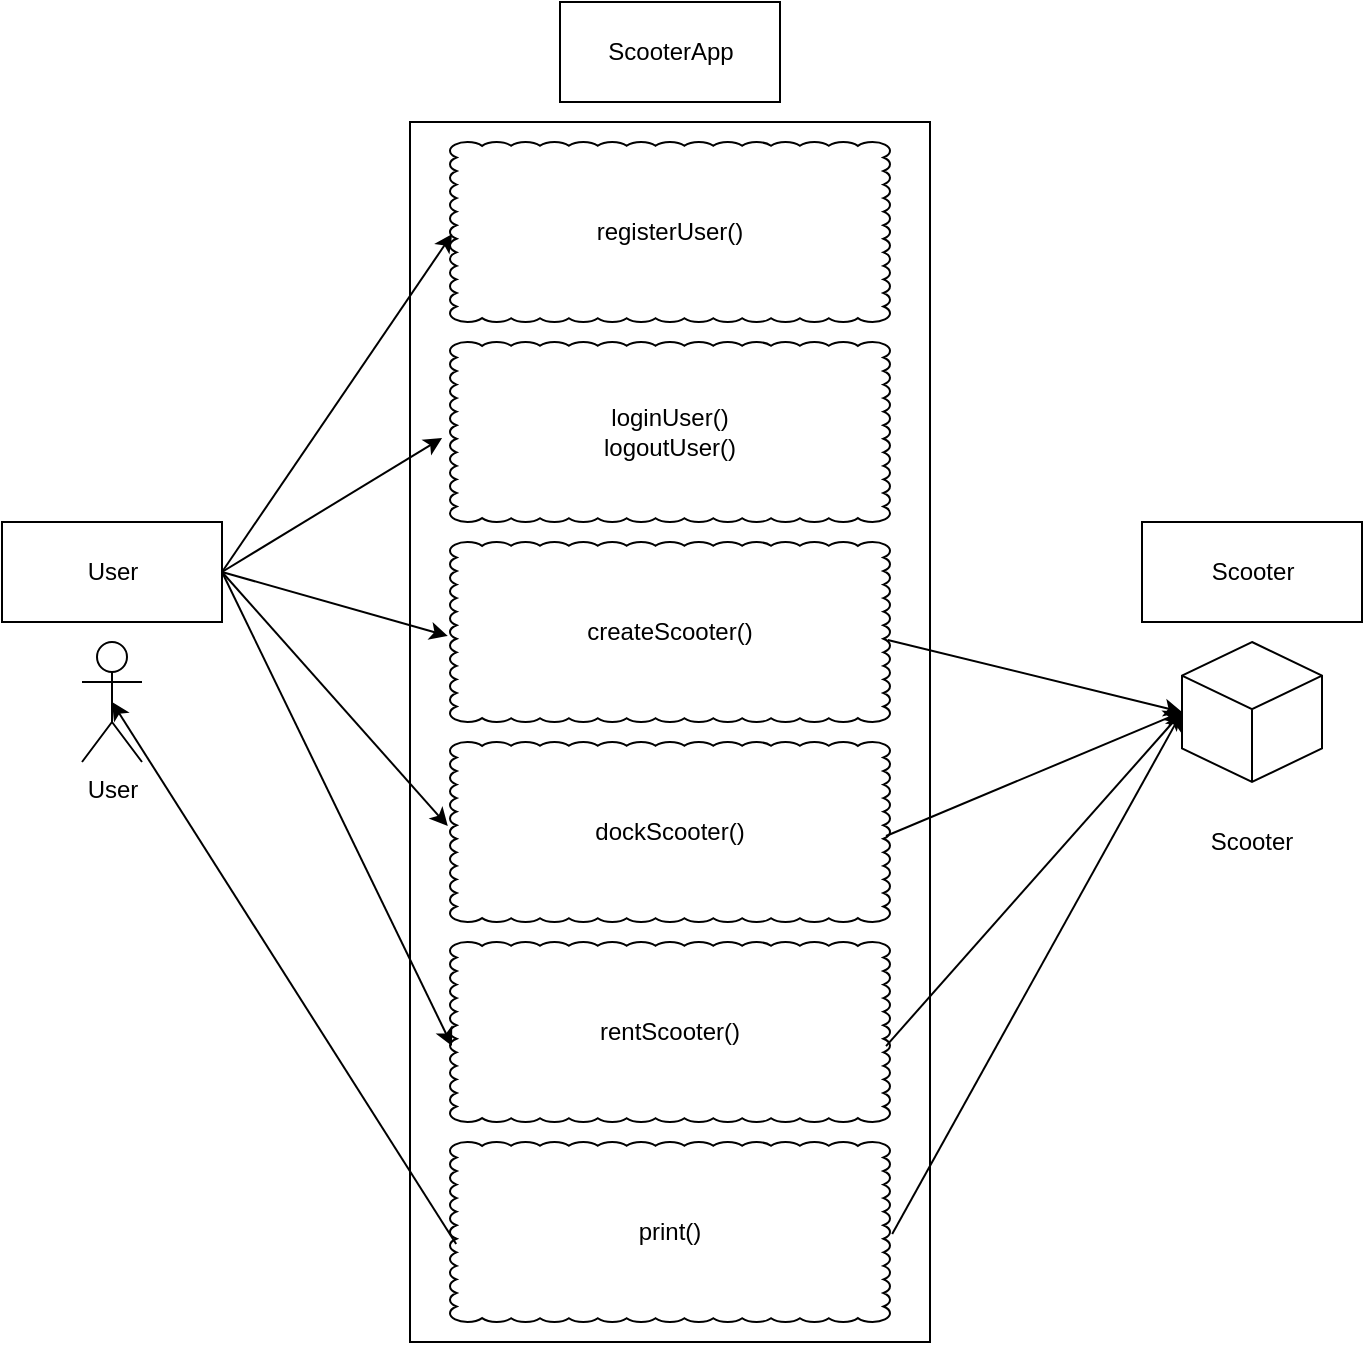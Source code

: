 <mxfile version="20.8.16" type="device"><diagram name="Page-1" id="nYzdnuNITMGGx_2aK6eW"><mxGraphModel dx="1178" dy="798" grid="1" gridSize="10" guides="1" tooltips="1" connect="1" arrows="1" fold="1" page="1" pageScale="1" pageWidth="827" pageHeight="1169" math="0" shadow="0"><root><mxCell id="0"/><mxCell id="1" parent="0"/><mxCell id="XkkkMk_0aL_hgyM2Kvqi-2" value="Scooter" style="html=1;" vertex="1" parent="1"><mxGeometry x="650" y="320" width="110" height="50" as="geometry"/></mxCell><mxCell id="XkkkMk_0aL_hgyM2Kvqi-3" value="ScooterApp" style="html=1;" vertex="1" parent="1"><mxGeometry x="359" y="60" width="110" height="50" as="geometry"/></mxCell><mxCell id="XkkkMk_0aL_hgyM2Kvqi-4" value="User" style="html=1;" vertex="1" parent="1"><mxGeometry x="80" y="320" width="110" height="50" as="geometry"/></mxCell><mxCell id="XkkkMk_0aL_hgyM2Kvqi-5" value="User" style="shape=umlActor;verticalLabelPosition=bottom;verticalAlign=top;html=1;outlineConnect=0;" vertex="1" parent="1"><mxGeometry x="120" y="380" width="30" height="60" as="geometry"/></mxCell><mxCell id="XkkkMk_0aL_hgyM2Kvqi-7" value="&lt;br&gt;&lt;br&gt;&lt;br&gt;&lt;br&gt;&lt;br&gt;&lt;br&gt;&lt;br&gt;&lt;br&gt;&lt;br&gt;Scooter" style="html=1;whiteSpace=wrap;shape=isoCube2;backgroundOutline=1;isoAngle=15;" vertex="1" parent="1"><mxGeometry x="670" y="380" width="70" height="70" as="geometry"/></mxCell><mxCell id="XkkkMk_0aL_hgyM2Kvqi-8" value="" style="verticalLabelPosition=bottom;verticalAlign=top;html=1;shape=mxgraph.basic.rect;fillColor2=none;strokeWidth=1;size=20;indent=5;" vertex="1" parent="1"><mxGeometry x="284" y="120" width="260" height="610" as="geometry"/></mxCell><mxCell id="XkkkMk_0aL_hgyM2Kvqi-10" value="registerUser()" style="whiteSpace=wrap;html=1;shape=mxgraph.basic.cloud_rect" vertex="1" parent="1"><mxGeometry x="304" y="130" width="220" height="90" as="geometry"/></mxCell><mxCell id="XkkkMk_0aL_hgyM2Kvqi-11" value="loginUser()&lt;br&gt;logoutUser()" style="whiteSpace=wrap;html=1;shape=mxgraph.basic.cloud_rect" vertex="1" parent="1"><mxGeometry x="304" y="230" width="220" height="90" as="geometry"/></mxCell><mxCell id="XkkkMk_0aL_hgyM2Kvqi-15" value="print()" style="whiteSpace=wrap;html=1;shape=mxgraph.basic.cloud_rect" vertex="1" parent="1"><mxGeometry x="304" y="630" width="220" height="90" as="geometry"/></mxCell><mxCell id="XkkkMk_0aL_hgyM2Kvqi-16" value="rentScooter()" style="whiteSpace=wrap;html=1;shape=mxgraph.basic.cloud_rect" vertex="1" parent="1"><mxGeometry x="304" y="530" width="220" height="90" as="geometry"/></mxCell><mxCell id="XkkkMk_0aL_hgyM2Kvqi-17" value="dockScooter()" style="whiteSpace=wrap;html=1;shape=mxgraph.basic.cloud_rect" vertex="1" parent="1"><mxGeometry x="304" y="430" width="220" height="90" as="geometry"/></mxCell><mxCell id="XkkkMk_0aL_hgyM2Kvqi-18" value="createScooter()" style="whiteSpace=wrap;html=1;shape=mxgraph.basic.cloud_rect" vertex="1" parent="1"><mxGeometry x="304" y="330" width="220" height="90" as="geometry"/></mxCell><mxCell id="XkkkMk_0aL_hgyM2Kvqi-20" value="" style="endArrow=classic;html=1;rounded=0;exitX=1;exitY=0.5;exitDx=0;exitDy=0;entryX=0.005;entryY=0.511;entryDx=0;entryDy=0;entryPerimeter=0;" edge="1" parent="1" source="XkkkMk_0aL_hgyM2Kvqi-4" target="XkkkMk_0aL_hgyM2Kvqi-10"><mxGeometry width="50" height="50" relative="1" as="geometry"><mxPoint x="200" y="340" as="sourcePoint"/><mxPoint x="250" y="290" as="targetPoint"/></mxGeometry></mxCell><mxCell id="XkkkMk_0aL_hgyM2Kvqi-21" value="" style="endArrow=classic;html=1;rounded=0;exitX=1;exitY=0.5;exitDx=0;exitDy=0;entryX=-0.018;entryY=0.533;entryDx=0;entryDy=0;entryPerimeter=0;" edge="1" parent="1" source="XkkkMk_0aL_hgyM2Kvqi-4" target="XkkkMk_0aL_hgyM2Kvqi-11"><mxGeometry width="50" height="50" relative="1" as="geometry"><mxPoint x="220" y="360" as="sourcePoint"/><mxPoint x="270" y="310" as="targetPoint"/></mxGeometry></mxCell><mxCell id="XkkkMk_0aL_hgyM2Kvqi-22" value="" style="endArrow=classic;html=1;rounded=0;exitX=1;exitY=0.5;exitDx=0;exitDy=0;entryX=-0.005;entryY=0.522;entryDx=0;entryDy=0;entryPerimeter=0;" edge="1" parent="1" source="XkkkMk_0aL_hgyM2Kvqi-4" target="XkkkMk_0aL_hgyM2Kvqi-18"><mxGeometry width="50" height="50" relative="1" as="geometry"><mxPoint x="410" y="380" as="sourcePoint"/><mxPoint x="460" y="330" as="targetPoint"/></mxGeometry></mxCell><mxCell id="XkkkMk_0aL_hgyM2Kvqi-23" value="" style="endArrow=classic;html=1;rounded=0;entryX=-0.005;entryY=0.467;entryDx=0;entryDy=0;entryPerimeter=0;exitX=1;exitY=0.5;exitDx=0;exitDy=0;" edge="1" parent="1" source="XkkkMk_0aL_hgyM2Kvqi-4" target="XkkkMk_0aL_hgyM2Kvqi-17"><mxGeometry width="50" height="50" relative="1" as="geometry"><mxPoint x="210" y="490" as="sourcePoint"/><mxPoint x="260" y="440" as="targetPoint"/></mxGeometry></mxCell><mxCell id="XkkkMk_0aL_hgyM2Kvqi-24" value="" style="endArrow=classic;html=1;rounded=0;exitX=1;exitY=0.5;exitDx=0;exitDy=0;" edge="1" parent="1" source="XkkkMk_0aL_hgyM2Kvqi-4"><mxGeometry width="50" height="50" relative="1" as="geometry"><mxPoint x="160" y="550" as="sourcePoint"/><mxPoint x="305" y="582" as="targetPoint"/></mxGeometry></mxCell><mxCell id="XkkkMk_0aL_hgyM2Kvqi-25" value="" style="endArrow=classic;html=1;rounded=0;entryX=0;entryY=0.5;entryDx=0;entryDy=0;exitX=0.995;exitY=0.544;exitDx=0;exitDy=0;exitPerimeter=0;entryPerimeter=0;" edge="1" parent="1" source="XkkkMk_0aL_hgyM2Kvqi-18" target="XkkkMk_0aL_hgyM2Kvqi-7"><mxGeometry width="50" height="50" relative="1" as="geometry"><mxPoint x="570" y="380" as="sourcePoint"/><mxPoint x="670" y="110" as="targetPoint"/></mxGeometry></mxCell><mxCell id="XkkkMk_0aL_hgyM2Kvqi-26" value="" style="endArrow=classic;html=1;rounded=0;exitX=0.991;exitY=0.578;exitDx=0;exitDy=0;exitPerimeter=0;entryX=0;entryY=0.5;entryDx=0;entryDy=0;entryPerimeter=0;" edge="1" parent="1" source="XkkkMk_0aL_hgyM2Kvqi-16" target="XkkkMk_0aL_hgyM2Kvqi-7"><mxGeometry width="50" height="50" relative="1" as="geometry"><mxPoint x="620" y="560" as="sourcePoint"/><mxPoint x="670" y="510" as="targetPoint"/></mxGeometry></mxCell><mxCell id="XkkkMk_0aL_hgyM2Kvqi-31" value="" style="endArrow=classic;html=1;rounded=0;exitX=0.991;exitY=0.522;exitDx=0;exitDy=0;exitPerimeter=0;entryX=0;entryY=0.5;entryDx=0;entryDy=0;entryPerimeter=0;" edge="1" parent="1" source="XkkkMk_0aL_hgyM2Kvqi-17" target="XkkkMk_0aL_hgyM2Kvqi-7"><mxGeometry width="50" height="50" relative="1" as="geometry"><mxPoint x="600" y="520" as="sourcePoint"/><mxPoint x="650" y="470" as="targetPoint"/></mxGeometry></mxCell><mxCell id="XkkkMk_0aL_hgyM2Kvqi-32" value="" style="endArrow=classic;html=1;rounded=0;entryX=0;entryY=0.5;entryDx=0;entryDy=0;entryPerimeter=0;exitX=1.005;exitY=0.511;exitDx=0;exitDy=0;exitPerimeter=0;" edge="1" parent="1" source="XkkkMk_0aL_hgyM2Kvqi-15" target="XkkkMk_0aL_hgyM2Kvqi-7"><mxGeometry width="50" height="50" relative="1" as="geometry"><mxPoint x="390" y="460" as="sourcePoint"/><mxPoint x="440" y="410" as="targetPoint"/></mxGeometry></mxCell><mxCell id="XkkkMk_0aL_hgyM2Kvqi-33" value="" style="endArrow=classic;html=1;rounded=0;exitX=0.014;exitY=0.567;exitDx=0;exitDy=0;exitPerimeter=0;entryX=0.5;entryY=0.5;entryDx=0;entryDy=0;entryPerimeter=0;" edge="1" parent="1" source="XkkkMk_0aL_hgyM2Kvqi-15" target="XkkkMk_0aL_hgyM2Kvqi-5"><mxGeometry width="50" height="50" relative="1" as="geometry"><mxPoint x="400" y="470" as="sourcePoint"/><mxPoint x="450" y="420" as="targetPoint"/></mxGeometry></mxCell></root></mxGraphModel></diagram></mxfile>